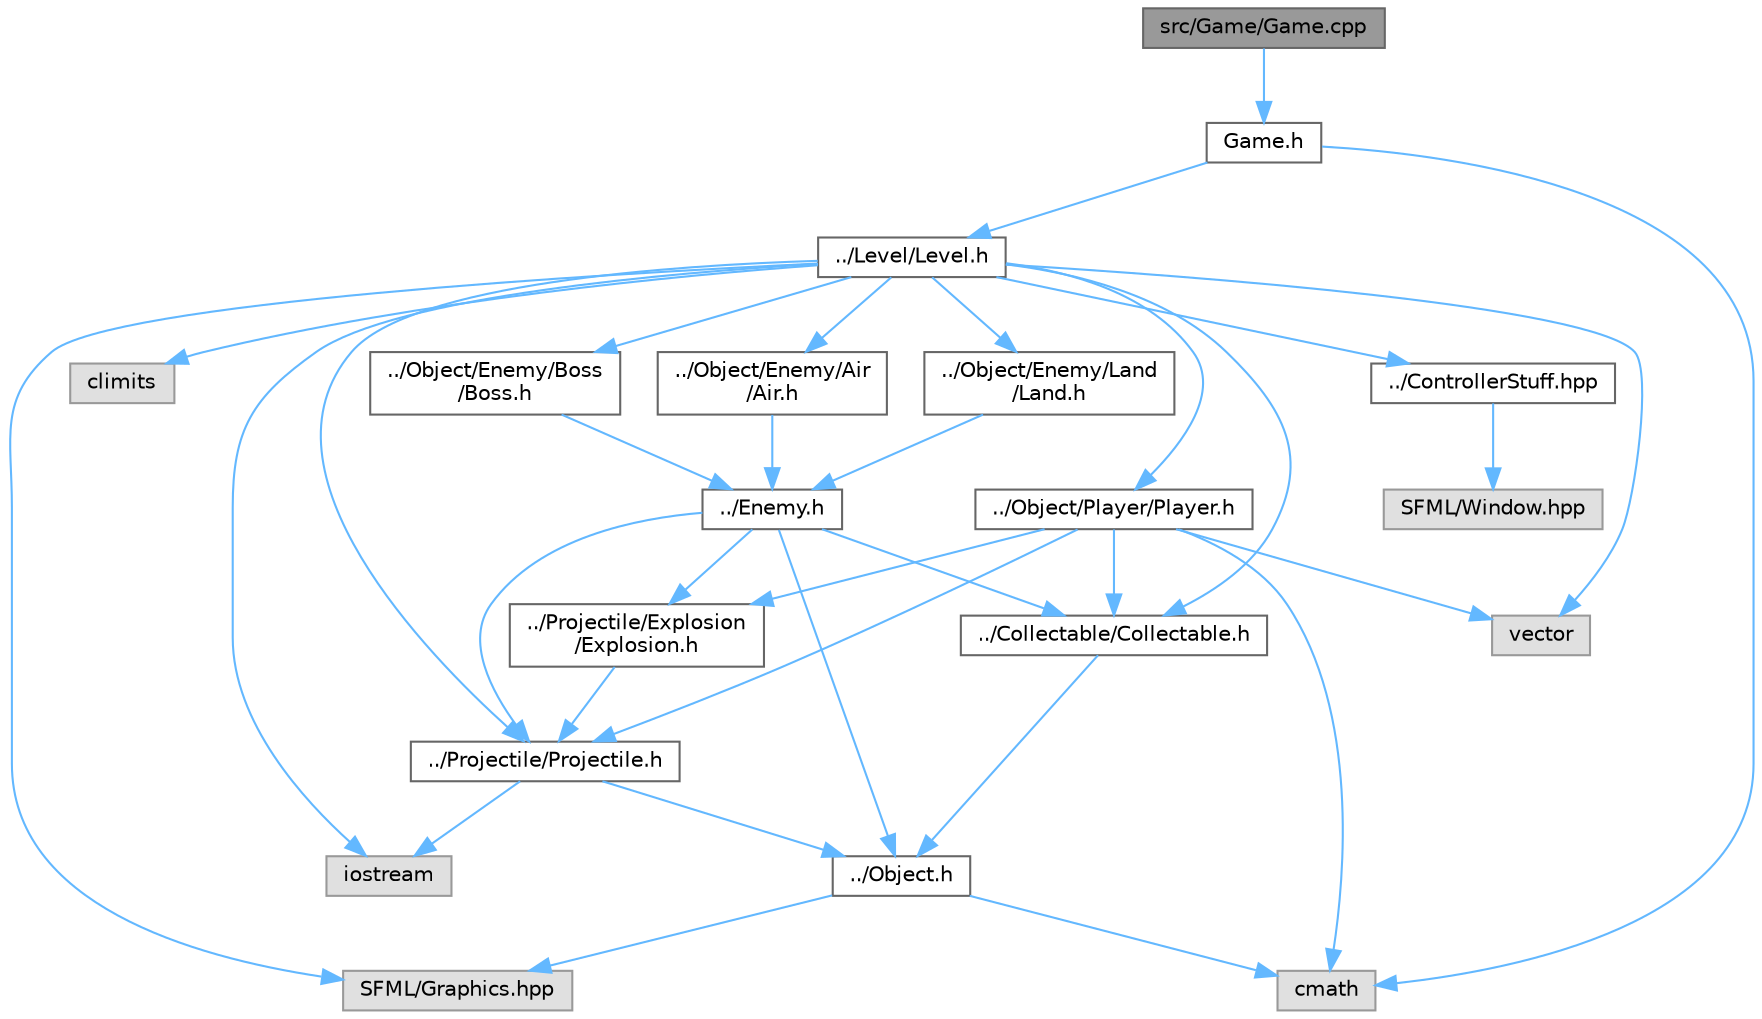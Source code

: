 digraph "src/Game/Game.cpp"
{
 // LATEX_PDF_SIZE
  bgcolor="transparent";
  edge [fontname=Helvetica,fontsize=10,labelfontname=Helvetica,labelfontsize=10];
  node [fontname=Helvetica,fontsize=10,shape=box,height=0.2,width=0.4];
  Node1 [id="Node000001",label="src/Game/Game.cpp",height=0.2,width=0.4,color="gray40", fillcolor="grey60", style="filled", fontcolor="black",tooltip=" "];
  Node1 -> Node2 [id="edge34_Node000001_Node000002",color="steelblue1",style="solid",tooltip=" "];
  Node2 [id="Node000002",label="Game.h",height=0.2,width=0.4,color="grey40", fillcolor="white", style="filled",URL="$_game_8h.html",tooltip=" "];
  Node2 -> Node3 [id="edge35_Node000002_Node000003",color="steelblue1",style="solid",tooltip=" "];
  Node3 [id="Node000003",label="../Level/Level.h",height=0.2,width=0.4,color="grey40", fillcolor="white", style="filled",URL="$_level_8h.html",tooltip=" "];
  Node3 -> Node4 [id="edge36_Node000003_Node000004",color="steelblue1",style="solid",tooltip=" "];
  Node4 [id="Node000004",label="vector",height=0.2,width=0.4,color="grey60", fillcolor="#E0E0E0", style="filled",tooltip=" "];
  Node3 -> Node5 [id="edge37_Node000003_Node000005",color="steelblue1",style="solid",tooltip=" "];
  Node5 [id="Node000005",label="SFML/Graphics.hpp",height=0.2,width=0.4,color="grey60", fillcolor="#E0E0E0", style="filled",tooltip=" "];
  Node3 -> Node6 [id="edge38_Node000003_Node000006",color="steelblue1",style="solid",tooltip=" "];
  Node6 [id="Node000006",label="climits",height=0.2,width=0.4,color="grey60", fillcolor="#E0E0E0", style="filled",tooltip=" "];
  Node3 -> Node7 [id="edge39_Node000003_Node000007",color="steelblue1",style="solid",tooltip=" "];
  Node7 [id="Node000007",label="iostream",height=0.2,width=0.4,color="grey60", fillcolor="#E0E0E0", style="filled",tooltip=" "];
  Node3 -> Node8 [id="edge40_Node000003_Node000008",color="steelblue1",style="solid",tooltip=" "];
  Node8 [id="Node000008",label="../Object/Enemy/Boss\l/Boss.h",height=0.2,width=0.4,color="grey40", fillcolor="white", style="filled",URL="$_boss_8h.html",tooltip=" "];
  Node8 -> Node9 [id="edge41_Node000008_Node000009",color="steelblue1",style="solid",tooltip=" "];
  Node9 [id="Node000009",label="../Enemy.h",height=0.2,width=0.4,color="grey40", fillcolor="white", style="filled",URL="$_enemy_8h.html",tooltip=" "];
  Node9 -> Node10 [id="edge42_Node000009_Node000010",color="steelblue1",style="solid",tooltip=" "];
  Node10 [id="Node000010",label="../Object.h",height=0.2,width=0.4,color="grey40", fillcolor="white", style="filled",URL="$_object_8h.html",tooltip=" "];
  Node10 -> Node5 [id="edge43_Node000010_Node000005",color="steelblue1",style="solid",tooltip=" "];
  Node10 -> Node11 [id="edge44_Node000010_Node000011",color="steelblue1",style="solid",tooltip=" "];
  Node11 [id="Node000011",label="cmath",height=0.2,width=0.4,color="grey60", fillcolor="#E0E0E0", style="filled",tooltip=" "];
  Node9 -> Node12 [id="edge45_Node000009_Node000012",color="steelblue1",style="solid",tooltip=" "];
  Node12 [id="Node000012",label="../Projectile/Projectile.h",height=0.2,width=0.4,color="grey40", fillcolor="white", style="filled",URL="$_projectile_8h.html",tooltip=" "];
  Node12 -> Node10 [id="edge46_Node000012_Node000010",color="steelblue1",style="solid",tooltip=" "];
  Node12 -> Node7 [id="edge47_Node000012_Node000007",color="steelblue1",style="solid",tooltip=" "];
  Node9 -> Node13 [id="edge48_Node000009_Node000013",color="steelblue1",style="solid",tooltip=" "];
  Node13 [id="Node000013",label="../Projectile/Explosion\l/Explosion.h",height=0.2,width=0.4,color="grey40", fillcolor="white", style="filled",URL="$_explosion_8h.html",tooltip=" "];
  Node13 -> Node12 [id="edge49_Node000013_Node000012",color="steelblue1",style="solid",tooltip=" "];
  Node9 -> Node14 [id="edge50_Node000009_Node000014",color="steelblue1",style="solid",tooltip=" "];
  Node14 [id="Node000014",label="../Collectable/Collectable.h",height=0.2,width=0.4,color="grey40", fillcolor="white", style="filled",URL="$_collectable_8h.html",tooltip=" "];
  Node14 -> Node10 [id="edge51_Node000014_Node000010",color="steelblue1",style="solid",tooltip=" "];
  Node3 -> Node15 [id="edge52_Node000003_Node000015",color="steelblue1",style="solid",tooltip=" "];
  Node15 [id="Node000015",label="../Object/Enemy/Air\l/Air.h",height=0.2,width=0.4,color="grey40", fillcolor="white", style="filled",URL="$_air_8h.html",tooltip=" "];
  Node15 -> Node9 [id="edge53_Node000015_Node000009",color="steelblue1",style="solid",tooltip=" "];
  Node3 -> Node16 [id="edge54_Node000003_Node000016",color="steelblue1",style="solid",tooltip=" "];
  Node16 [id="Node000016",label="../Object/Enemy/Land\l/Land.h",height=0.2,width=0.4,color="grey40", fillcolor="white", style="filled",URL="$_land_8h.html",tooltip=" "];
  Node16 -> Node9 [id="edge55_Node000016_Node000009",color="steelblue1",style="solid",tooltip=" "];
  Node3 -> Node17 [id="edge56_Node000003_Node000017",color="steelblue1",style="solid",tooltip=" "];
  Node17 [id="Node000017",label="../Object/Player/Player.h",height=0.2,width=0.4,color="grey40", fillcolor="white", style="filled",URL="$_object_2_player_2_player_8h.html",tooltip=" "];
  Node17 -> Node4 [id="edge57_Node000017_Node000004",color="steelblue1",style="solid",tooltip=" "];
  Node17 -> Node11 [id="edge58_Node000017_Node000011",color="steelblue1",style="solid",tooltip=" "];
  Node17 -> Node12 [id="edge59_Node000017_Node000012",color="steelblue1",style="solid",tooltip=" "];
  Node17 -> Node14 [id="edge60_Node000017_Node000014",color="steelblue1",style="solid",tooltip=" "];
  Node17 -> Node13 [id="edge61_Node000017_Node000013",color="steelblue1",style="solid",tooltip=" "];
  Node3 -> Node12 [id="edge62_Node000003_Node000012",color="steelblue1",style="solid",tooltip=" "];
  Node3 -> Node14 [id="edge63_Node000003_Node000014",color="steelblue1",style="solid",tooltip=" "];
  Node3 -> Node18 [id="edge64_Node000003_Node000018",color="steelblue1",style="solid",tooltip=" "];
  Node18 [id="Node000018",label="../ControllerStuff.hpp",height=0.2,width=0.4,color="grey40", fillcolor="white", style="filled",URL="$_controller_stuff_8hpp.html",tooltip=" "];
  Node18 -> Node19 [id="edge65_Node000018_Node000019",color="steelblue1",style="solid",tooltip=" "];
  Node19 [id="Node000019",label="SFML/Window.hpp",height=0.2,width=0.4,color="grey60", fillcolor="#E0E0E0", style="filled",tooltip=" "];
  Node2 -> Node11 [id="edge66_Node000002_Node000011",color="steelblue1",style="solid",tooltip=" "];
}
